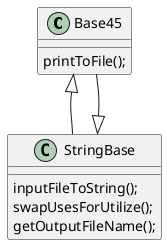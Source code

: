 @startuml
'https://plantuml.com/class-diagram


Base45 <|-- StringBase
StringBase <|-- Base45

class Base45 {
printToFile();
}
class StringBase{
inputFileToString();
swapUsesForUtilize();
getOutputFileName();
}

@enduml